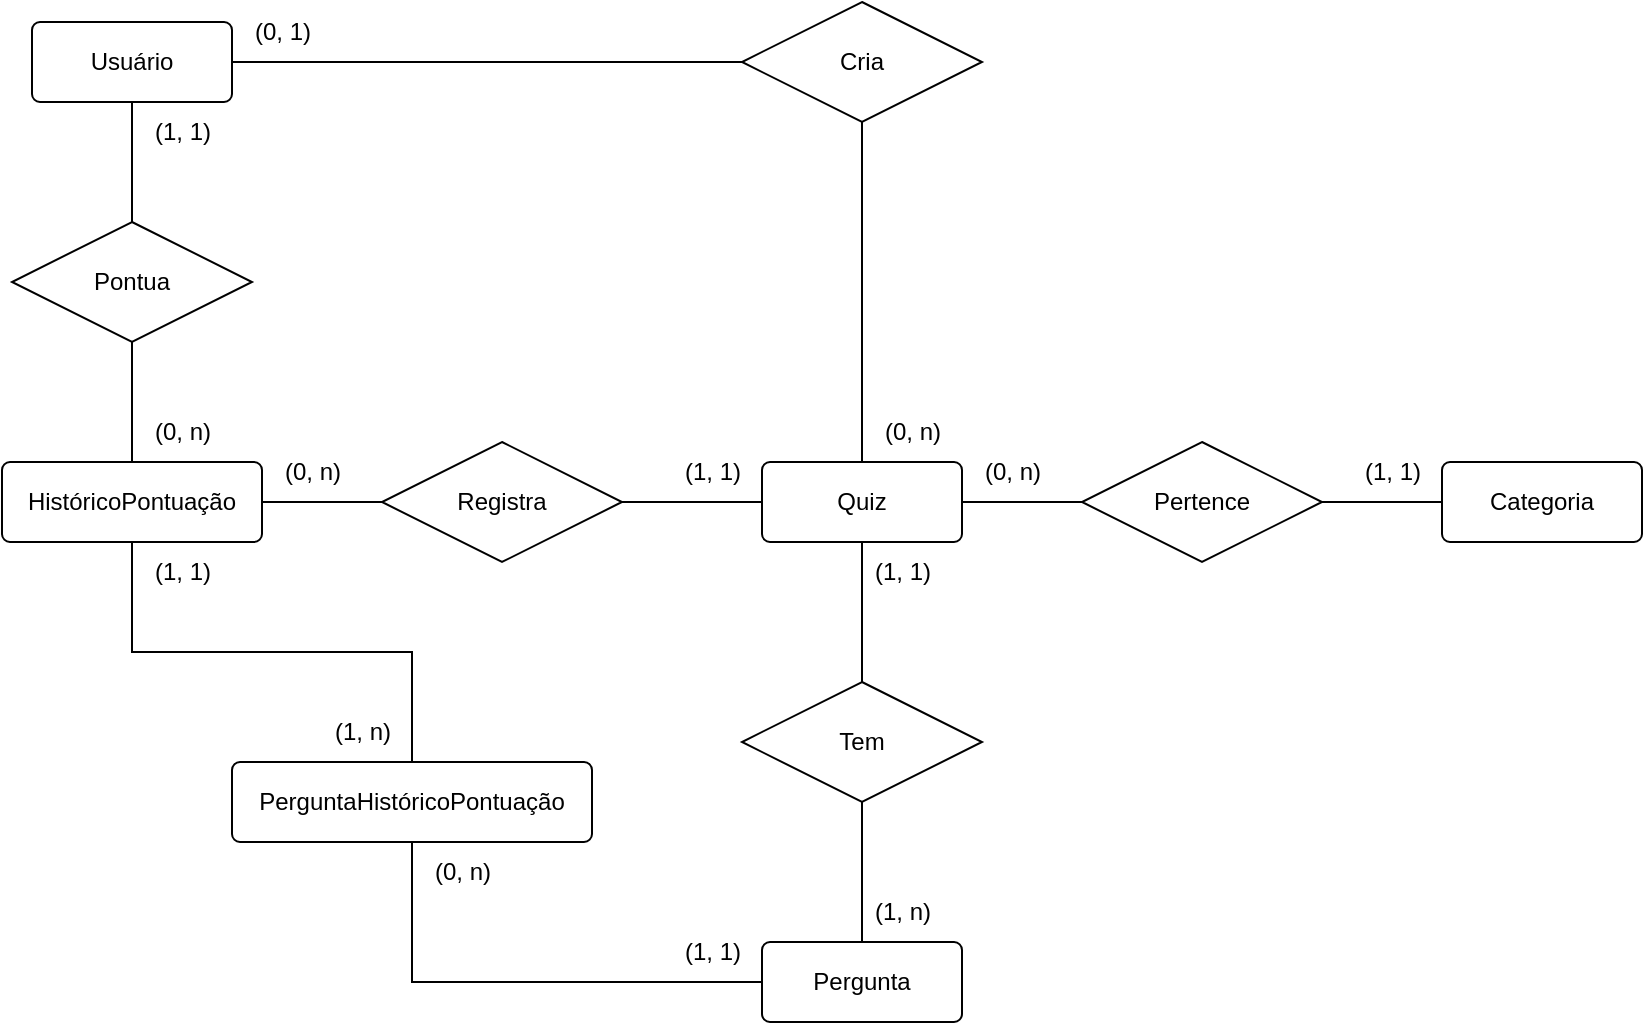 <mxfile version="28.1.2">
  <diagram name="Page-1" id="j2RiowOYgvFSidw5NEv-">
    <mxGraphModel dx="1281" dy="944" grid="1" gridSize="10" guides="1" tooltips="1" connect="1" arrows="1" fold="1" page="1" pageScale="1" pageWidth="850" pageHeight="1100" math="0" shadow="0">
      <root>
        <mxCell id="0" />
        <mxCell id="1" parent="0" />
        <mxCell id="Jop84dMCdjy1cHcbo0vX-11" style="edgeStyle=orthogonalEdgeStyle;rounded=0;orthogonalLoop=1;jettySize=auto;html=1;entryX=0.5;entryY=0;entryDx=0;entryDy=0;endArrow=none;endFill=0;" parent="1" source="Jop84dMCdjy1cHcbo0vX-4" target="Jop84dMCdjy1cHcbo0vX-10" edge="1">
          <mxGeometry relative="1" as="geometry" />
        </mxCell>
        <mxCell id="Jop84dMCdjy1cHcbo0vX-16" style="edgeStyle=orthogonalEdgeStyle;rounded=0;orthogonalLoop=1;jettySize=auto;html=1;entryX=0;entryY=0.5;entryDx=0;entryDy=0;endArrow=none;endFill=0;" parent="1" source="Jop84dMCdjy1cHcbo0vX-4" target="Jop84dMCdjy1cHcbo0vX-15" edge="1">
          <mxGeometry relative="1" as="geometry" />
        </mxCell>
        <mxCell id="Jop84dMCdjy1cHcbo0vX-25" style="edgeStyle=orthogonalEdgeStyle;rounded=0;orthogonalLoop=1;jettySize=auto;html=1;entryX=1;entryY=0.5;entryDx=0;entryDy=0;endArrow=none;endFill=0;" parent="1" source="Jop84dMCdjy1cHcbo0vX-4" target="Jop84dMCdjy1cHcbo0vX-24" edge="1">
          <mxGeometry relative="1" as="geometry" />
        </mxCell>
        <mxCell id="Jop84dMCdjy1cHcbo0vX-4" value="Quiz" style="rounded=1;arcSize=10;whiteSpace=wrap;html=1;align=center;" parent="1" vertex="1">
          <mxGeometry x="395" y="480" width="100" height="40" as="geometry" />
        </mxCell>
        <mxCell id="Jop84dMCdjy1cHcbo0vX-5" value="Pergunta" style="rounded=1;arcSize=10;whiteSpace=wrap;html=1;align=center;" parent="1" vertex="1">
          <mxGeometry x="395" y="720" width="100" height="40" as="geometry" />
        </mxCell>
        <mxCell id="Jop84dMCdjy1cHcbo0vX-6" value="Categoria" style="rounded=1;arcSize=10;whiteSpace=wrap;html=1;align=center;" parent="1" vertex="1">
          <mxGeometry x="735" y="480" width="100" height="40" as="geometry" />
        </mxCell>
        <mxCell id="Jop84dMCdjy1cHcbo0vX-30" style="edgeStyle=orthogonalEdgeStyle;rounded=0;orthogonalLoop=1;jettySize=auto;html=1;entryX=0.5;entryY=0;entryDx=0;entryDy=0;endArrow=none;endFill=0;" parent="1" source="Jop84dMCdjy1cHcbo0vX-7" target="Jop84dMCdjy1cHcbo0vX-29" edge="1">
          <mxGeometry relative="1" as="geometry" />
        </mxCell>
        <mxCell id="Jop84dMCdjy1cHcbo0vX-35" style="edgeStyle=orthogonalEdgeStyle;rounded=0;orthogonalLoop=1;jettySize=auto;html=1;entryX=0;entryY=0.5;entryDx=0;entryDy=0;endArrow=none;endFill=0;" parent="1" source="Jop84dMCdjy1cHcbo0vX-7" target="Jop84dMCdjy1cHcbo0vX-34" edge="1">
          <mxGeometry relative="1" as="geometry" />
        </mxCell>
        <mxCell id="Jop84dMCdjy1cHcbo0vX-7" value="Usuário" style="rounded=1;arcSize=10;whiteSpace=wrap;html=1;align=center;" parent="1" vertex="1">
          <mxGeometry x="30" y="260" width="100" height="40" as="geometry" />
        </mxCell>
        <mxCell id="Jop84dMCdjy1cHcbo0vX-23" style="edgeStyle=orthogonalEdgeStyle;rounded=0;orthogonalLoop=1;jettySize=auto;html=1;entryX=0;entryY=0.5;entryDx=0;entryDy=0;endArrow=none;endFill=0;" parent="1" source="Jop84dMCdjy1cHcbo0vX-9" target="Jop84dMCdjy1cHcbo0vX-24" edge="1">
          <mxGeometry relative="1" as="geometry">
            <mxPoint x="270" y="420" as="targetPoint" />
          </mxGeometry>
        </mxCell>
        <mxCell id="Jop84dMCdjy1cHcbo0vX-31" style="edgeStyle=orthogonalEdgeStyle;rounded=0;orthogonalLoop=1;jettySize=auto;html=1;entryX=0.5;entryY=1;entryDx=0;entryDy=0;endArrow=none;endFill=0;" parent="1" source="Jop84dMCdjy1cHcbo0vX-9" target="Jop84dMCdjy1cHcbo0vX-29" edge="1">
          <mxGeometry relative="1" as="geometry" />
        </mxCell>
        <mxCell id="29EDzXnFaMUswykfT63C-2" style="edgeStyle=orthogonalEdgeStyle;rounded=0;orthogonalLoop=1;jettySize=auto;html=1;entryX=0.5;entryY=0;entryDx=0;entryDy=0;endArrow=none;endFill=0;" edge="1" parent="1" source="Jop84dMCdjy1cHcbo0vX-9" target="29EDzXnFaMUswykfT63C-1">
          <mxGeometry relative="1" as="geometry" />
        </mxCell>
        <mxCell id="Jop84dMCdjy1cHcbo0vX-9" value="HistóricoPontuação" style="rounded=1;arcSize=10;whiteSpace=wrap;html=1;align=center;" parent="1" vertex="1">
          <mxGeometry x="15" y="480" width="130" height="40" as="geometry" />
        </mxCell>
        <mxCell id="Jop84dMCdjy1cHcbo0vX-12" style="edgeStyle=orthogonalEdgeStyle;rounded=0;orthogonalLoop=1;jettySize=auto;html=1;entryX=0.5;entryY=0;entryDx=0;entryDy=0;endArrow=none;endFill=0;" parent="1" source="Jop84dMCdjy1cHcbo0vX-10" target="Jop84dMCdjy1cHcbo0vX-5" edge="1">
          <mxGeometry relative="1" as="geometry" />
        </mxCell>
        <mxCell id="Jop84dMCdjy1cHcbo0vX-10" value="Tem" style="shape=rhombus;perimeter=rhombusPerimeter;whiteSpace=wrap;html=1;align=center;" parent="1" vertex="1">
          <mxGeometry x="385" y="590" width="120" height="60" as="geometry" />
        </mxCell>
        <mxCell id="Jop84dMCdjy1cHcbo0vX-13" value="(1, 1)" style="text;html=1;align=center;verticalAlign=middle;resizable=0;points=[];autosize=1;strokeColor=none;fillColor=none;" parent="1" vertex="1">
          <mxGeometry x="440" y="520" width="50" height="30" as="geometry" />
        </mxCell>
        <mxCell id="Jop84dMCdjy1cHcbo0vX-14" value="(1, n)" style="text;html=1;align=center;verticalAlign=middle;resizable=0;points=[];autosize=1;strokeColor=none;fillColor=none;" parent="1" vertex="1">
          <mxGeometry x="440" y="690" width="50" height="30" as="geometry" />
        </mxCell>
        <mxCell id="Jop84dMCdjy1cHcbo0vX-17" style="edgeStyle=orthogonalEdgeStyle;rounded=0;orthogonalLoop=1;jettySize=auto;html=1;entryX=0;entryY=0.5;entryDx=0;entryDy=0;endArrow=none;endFill=0;" parent="1" source="Jop84dMCdjy1cHcbo0vX-15" target="Jop84dMCdjy1cHcbo0vX-6" edge="1">
          <mxGeometry relative="1" as="geometry" />
        </mxCell>
        <mxCell id="Jop84dMCdjy1cHcbo0vX-15" value="Pertence" style="shape=rhombus;perimeter=rhombusPerimeter;whiteSpace=wrap;html=1;align=center;" parent="1" vertex="1">
          <mxGeometry x="555" y="470" width="120" height="60" as="geometry" />
        </mxCell>
        <mxCell id="Jop84dMCdjy1cHcbo0vX-18" value="(0, n)" style="text;html=1;align=center;verticalAlign=middle;resizable=0;points=[];autosize=1;strokeColor=none;fillColor=none;" parent="1" vertex="1">
          <mxGeometry x="495" y="470" width="50" height="30" as="geometry" />
        </mxCell>
        <mxCell id="Jop84dMCdjy1cHcbo0vX-19" value="(1, 1)" style="text;html=1;align=center;verticalAlign=middle;resizable=0;points=[];autosize=1;strokeColor=none;fillColor=none;" parent="1" vertex="1">
          <mxGeometry x="685" y="470" width="50" height="30" as="geometry" />
        </mxCell>
        <mxCell id="Jop84dMCdjy1cHcbo0vX-24" value="Registra" style="shape=rhombus;perimeter=rhombusPerimeter;whiteSpace=wrap;html=1;align=center;" parent="1" vertex="1">
          <mxGeometry x="205" y="470" width="120" height="60" as="geometry" />
        </mxCell>
        <mxCell id="Jop84dMCdjy1cHcbo0vX-26" value="(1, 1)" style="text;html=1;align=center;verticalAlign=middle;resizable=0;points=[];autosize=1;strokeColor=none;fillColor=none;" parent="1" vertex="1">
          <mxGeometry x="345" y="470" width="50" height="30" as="geometry" />
        </mxCell>
        <mxCell id="Jop84dMCdjy1cHcbo0vX-27" value="(0, n)" style="text;html=1;align=center;verticalAlign=middle;resizable=0;points=[];autosize=1;strokeColor=none;fillColor=none;" parent="1" vertex="1">
          <mxGeometry x="145" y="470" width="50" height="30" as="geometry" />
        </mxCell>
        <mxCell id="Jop84dMCdjy1cHcbo0vX-29" value="Pontua" style="shape=rhombus;perimeter=rhombusPerimeter;whiteSpace=wrap;html=1;align=center;" parent="1" vertex="1">
          <mxGeometry x="20" y="360" width="120" height="60" as="geometry" />
        </mxCell>
        <mxCell id="Jop84dMCdjy1cHcbo0vX-32" value="(0, n)" style="text;html=1;align=center;verticalAlign=middle;resizable=0;points=[];autosize=1;strokeColor=none;fillColor=none;" parent="1" vertex="1">
          <mxGeometry x="80" y="450" width="50" height="30" as="geometry" />
        </mxCell>
        <mxCell id="Jop84dMCdjy1cHcbo0vX-33" value="(1, 1)" style="text;html=1;align=center;verticalAlign=middle;resizable=0;points=[];autosize=1;strokeColor=none;fillColor=none;" parent="1" vertex="1">
          <mxGeometry x="80" y="300" width="50" height="30" as="geometry" />
        </mxCell>
        <mxCell id="Jop84dMCdjy1cHcbo0vX-36" style="edgeStyle=orthogonalEdgeStyle;rounded=0;orthogonalLoop=1;jettySize=auto;html=1;entryX=0.5;entryY=0;entryDx=0;entryDy=0;endArrow=none;endFill=0;" parent="1" source="Jop84dMCdjy1cHcbo0vX-34" target="Jop84dMCdjy1cHcbo0vX-4" edge="1">
          <mxGeometry relative="1" as="geometry" />
        </mxCell>
        <mxCell id="Jop84dMCdjy1cHcbo0vX-34" value="Cria" style="shape=rhombus;perimeter=rhombusPerimeter;whiteSpace=wrap;html=1;align=center;" parent="1" vertex="1">
          <mxGeometry x="385" y="250" width="120" height="60" as="geometry" />
        </mxCell>
        <mxCell id="Jop84dMCdjy1cHcbo0vX-37" value="(0, n)" style="text;html=1;align=center;verticalAlign=middle;resizable=0;points=[];autosize=1;strokeColor=none;fillColor=none;" parent="1" vertex="1">
          <mxGeometry x="445" y="450" width="50" height="30" as="geometry" />
        </mxCell>
        <mxCell id="Jop84dMCdjy1cHcbo0vX-38" value="(0, 1)" style="text;html=1;align=center;verticalAlign=middle;resizable=0;points=[];autosize=1;strokeColor=none;fillColor=none;" parent="1" vertex="1">
          <mxGeometry x="130" y="250" width="50" height="30" as="geometry" />
        </mxCell>
        <mxCell id="29EDzXnFaMUswykfT63C-3" style="edgeStyle=orthogonalEdgeStyle;rounded=0;orthogonalLoop=1;jettySize=auto;html=1;entryX=0;entryY=0.5;entryDx=0;entryDy=0;endArrow=none;endFill=0;" edge="1" parent="1" source="29EDzXnFaMUswykfT63C-1" target="Jop84dMCdjy1cHcbo0vX-5">
          <mxGeometry relative="1" as="geometry">
            <Array as="points">
              <mxPoint x="220" y="740" />
            </Array>
          </mxGeometry>
        </mxCell>
        <mxCell id="29EDzXnFaMUswykfT63C-1" value="PerguntaHistóricoPontuação" style="rounded=1;arcSize=10;whiteSpace=wrap;html=1;align=center;" vertex="1" parent="1">
          <mxGeometry x="130" y="630" width="180" height="40" as="geometry" />
        </mxCell>
        <mxCell id="29EDzXnFaMUswykfT63C-4" value="(1, 1)" style="text;html=1;align=center;verticalAlign=middle;resizable=0;points=[];autosize=1;strokeColor=none;fillColor=none;" vertex="1" parent="1">
          <mxGeometry x="80" y="520" width="50" height="30" as="geometry" />
        </mxCell>
        <mxCell id="29EDzXnFaMUswykfT63C-5" value="(1, n)" style="text;html=1;align=center;verticalAlign=middle;resizable=0;points=[];autosize=1;strokeColor=none;fillColor=none;" vertex="1" parent="1">
          <mxGeometry x="170" y="600" width="50" height="30" as="geometry" />
        </mxCell>
        <mxCell id="29EDzXnFaMUswykfT63C-6" value="(1, 1)" style="text;html=1;align=center;verticalAlign=middle;resizable=0;points=[];autosize=1;strokeColor=none;fillColor=none;" vertex="1" parent="1">
          <mxGeometry x="345" y="710" width="50" height="30" as="geometry" />
        </mxCell>
        <mxCell id="29EDzXnFaMUswykfT63C-7" value="(0, n)" style="text;html=1;align=center;verticalAlign=middle;resizable=0;points=[];autosize=1;strokeColor=none;fillColor=none;" vertex="1" parent="1">
          <mxGeometry x="220" y="670" width="50" height="30" as="geometry" />
        </mxCell>
      </root>
    </mxGraphModel>
  </diagram>
</mxfile>
